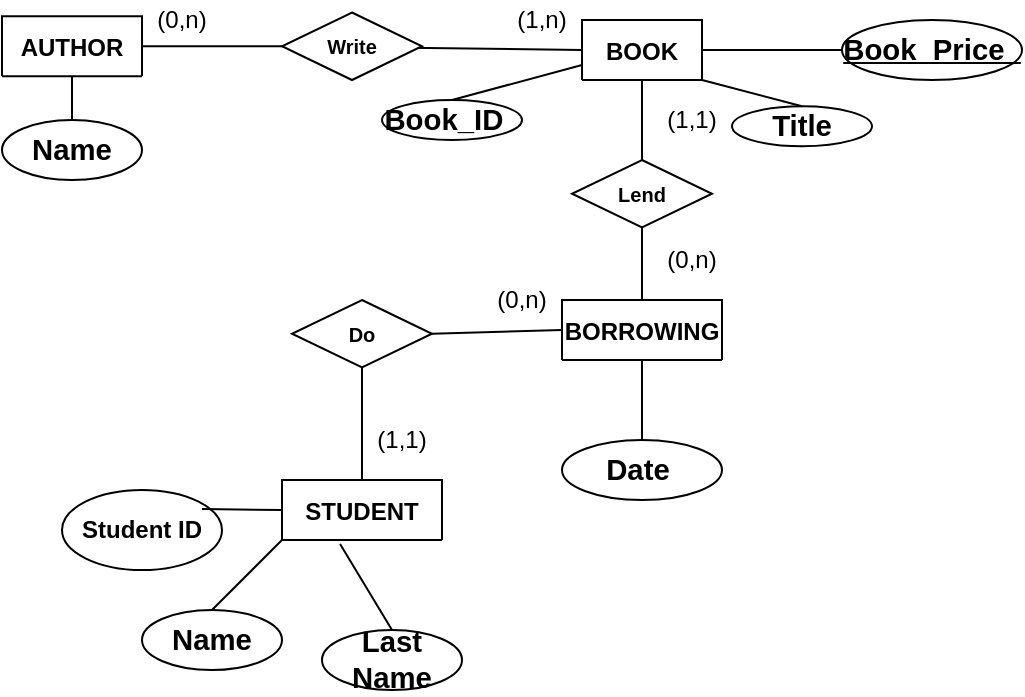 <mxfile version="13.6.5" type="github">
  <diagram id="R2lEEEUBdFMjLlhIrx00" name="Page-1">
    <mxGraphModel dx="1021" dy="529" grid="1" gridSize="10" guides="1" tooltips="1" connect="1" arrows="1" fold="1" page="1" pageScale="1" pageWidth="850" pageHeight="1100" math="0" shadow="0" extFonts="Permanent Marker^https://fonts.googleapis.com/css?family=Permanent+Marker">
      <root>
        <mxCell id="0" />
        <mxCell id="1" parent="0" />
        <mxCell id="3xsbMXdf9IcjFleZPkvN-1" value="&lt;font face=&quot;calibri, sans-serif&quot;&gt;&lt;span style=&quot;font-size: 14.667px&quot;&gt;&lt;b&gt;Name&lt;/b&gt;&lt;/span&gt;&lt;/font&gt;" style="ellipse;whiteSpace=wrap;html=1;align=center;" vertex="1" parent="1">
          <mxGeometry x="130" y="345" width="70" height="30" as="geometry" />
        </mxCell>
        <mxCell id="3xsbMXdf9IcjFleZPkvN-5" value="" style="endArrow=none;html=1;rounded=0;entryX=0;entryY=0.5;entryDx=0;entryDy=0;exitX=0;exitY=0.5;exitDx=0;exitDy=0;" edge="1" parent="1" source="3xsbMXdf9IcjFleZPkvN-41" target="C-vyLk0tnHw3VtMMgP7b-13">
          <mxGeometry relative="1" as="geometry">
            <mxPoint x="75" y="160" as="sourcePoint" />
            <mxPoint x="450" y="199.5" as="targetPoint" />
          </mxGeometry>
        </mxCell>
        <mxCell id="3xsbMXdf9IcjFleZPkvN-7" value="" style="endArrow=none;html=1;rounded=0;entryX=0;entryY=1;entryDx=0;entryDy=0;exitX=0.5;exitY=0;exitDx=0;exitDy=0;" edge="1" parent="1" source="3xsbMXdf9IcjFleZPkvN-1" target="C-vyLk0tnHw3VtMMgP7b-2">
          <mxGeometry relative="1" as="geometry">
            <mxPoint x="470" y="295" as="sourcePoint" />
            <mxPoint x="630" y="295" as="targetPoint" />
          </mxGeometry>
        </mxCell>
        <mxCell id="3xsbMXdf9IcjFleZPkvN-8" value="&lt;font face=&quot;calibri, sans-serif&quot;&gt;&lt;span style=&quot;font-size: 14.667px&quot;&gt;&lt;b&gt;Last Name&lt;/b&gt;&lt;/span&gt;&lt;/font&gt;" style="ellipse;whiteSpace=wrap;html=1;align=center;" vertex="1" parent="1">
          <mxGeometry x="220" y="355" width="70" height="30" as="geometry" />
        </mxCell>
        <mxCell id="3xsbMXdf9IcjFleZPkvN-10" value="" style="endArrow=none;html=1;rounded=0;entryX=0.363;entryY=1.067;entryDx=0;entryDy=0;exitX=0.5;exitY=0;exitDx=0;exitDy=0;entryPerimeter=0;" edge="1" parent="1" source="3xsbMXdf9IcjFleZPkvN-8" target="C-vyLk0tnHw3VtMMgP7b-2">
          <mxGeometry relative="1" as="geometry">
            <mxPoint x="430" y="324.5" as="sourcePoint" />
            <mxPoint x="590" y="324.5" as="targetPoint" />
          </mxGeometry>
        </mxCell>
        <mxCell id="3xsbMXdf9IcjFleZPkvN-22" style="edgeStyle=orthogonalEdgeStyle;rounded=0;orthogonalLoop=1;jettySize=auto;html=1;exitX=0.5;exitY=1;exitDx=0;exitDy=0;" edge="1" parent="1">
          <mxGeometry relative="1" as="geometry">
            <mxPoint x="390" y="310" as="sourcePoint" />
            <mxPoint x="390" y="310" as="targetPoint" />
          </mxGeometry>
        </mxCell>
        <mxCell id="3xsbMXdf9IcjFleZPkvN-24" value="&lt;b&gt;&lt;span lang=&quot;EN-AU&quot; style=&quot;font-size: 11.0pt ; font-family: &amp;#34;calibri&amp;#34; , sans-serif&quot;&gt;Title&lt;/span&gt;&lt;/b&gt;" style="ellipse;whiteSpace=wrap;html=1;align=center;" vertex="1" parent="1">
          <mxGeometry x="425" y="93.13" width="70" height="20" as="geometry" />
        </mxCell>
        <mxCell id="3xsbMXdf9IcjFleZPkvN-25" value="&lt;b&gt;&lt;span lang=&quot;EN-AU&quot; style=&quot;font-size: 11.0pt ; font-family: &amp;#34;calibri&amp;#34; , sans-serif&quot;&gt;Book_ID&amp;nbsp;&amp;nbsp;&lt;/span&gt;&lt;/b&gt;" style="ellipse;whiteSpace=wrap;html=1;align=center;" vertex="1" parent="1">
          <mxGeometry x="250" y="90" width="70" height="20" as="geometry" />
        </mxCell>
        <mxCell id="3xsbMXdf9IcjFleZPkvN-26" value="&lt;b&gt;&lt;span lang=&quot;EN-AU&quot; style=&quot;font-size: 11.0pt ; font-family: &amp;quot;calibri&amp;quot; , sans-serif&quot;&gt;Date&amp;nbsp;&lt;/span&gt;&lt;/b&gt;" style="ellipse;whiteSpace=wrap;html=1;align=center;fontStyle=0;" vertex="1" parent="1">
          <mxGeometry x="340" y="260" width="80" height="30" as="geometry" />
        </mxCell>
        <mxCell id="3xsbMXdf9IcjFleZPkvN-28" value="&lt;b&gt;&lt;span lang=&quot;EN-AU&quot; style=&quot;font-size: 11.0pt ; font-family: &amp;#34;calibri&amp;#34; , sans-serif&quot;&gt;Book_Price&amp;nbsp;&amp;nbsp;&lt;/span&gt;&lt;/b&gt;" style="ellipse;whiteSpace=wrap;html=1;align=center;fontStyle=4;" vertex="1" parent="1">
          <mxGeometry x="480" y="50.01" width="90" height="30" as="geometry" />
        </mxCell>
        <mxCell id="3xsbMXdf9IcjFleZPkvN-34" value="" style="endArrow=none;html=1;rounded=0;exitX=0.5;exitY=0;exitDx=0;exitDy=0;entryX=0;entryY=0.75;entryDx=0;entryDy=0;" edge="1" parent="1" source="3xsbMXdf9IcjFleZPkvN-25" target="C-vyLk0tnHw3VtMMgP7b-13">
          <mxGeometry relative="1" as="geometry">
            <mxPoint x="510" y="150" as="sourcePoint" />
            <mxPoint x="605" y="139" as="targetPoint" />
          </mxGeometry>
        </mxCell>
        <mxCell id="3xsbMXdf9IcjFleZPkvN-35" value="" style="endArrow=none;html=1;rounded=0;entryX=0.5;entryY=0;entryDx=0;entryDy=0;exitX=1;exitY=1;exitDx=0;exitDy=0;" edge="1" parent="1" source="C-vyLk0tnHw3VtMMgP7b-13" target="3xsbMXdf9IcjFleZPkvN-24">
          <mxGeometry relative="1" as="geometry">
            <mxPoint x="305" y="230" as="sourcePoint" />
            <mxPoint x="465" y="230" as="targetPoint" />
          </mxGeometry>
        </mxCell>
        <mxCell id="3xsbMXdf9IcjFleZPkvN-37" value="" style="endArrow=none;html=1;rounded=0;exitX=1;exitY=0.5;exitDx=0;exitDy=0;" edge="1" parent="1" source="C-vyLk0tnHw3VtMMgP7b-13">
          <mxGeometry relative="1" as="geometry">
            <mxPoint x="305" y="230" as="sourcePoint" />
            <mxPoint x="480" y="65" as="targetPoint" />
          </mxGeometry>
        </mxCell>
        <mxCell id="3xsbMXdf9IcjFleZPkvN-39" value="" style="endArrow=none;html=1;rounded=0;entryX=0.5;entryY=0;entryDx=0;entryDy=0;exitX=0.5;exitY=1;exitDx=0;exitDy=0;" edge="1" parent="1" source="3xsbMXdf9IcjFleZPkvN-58" target="3xsbMXdf9IcjFleZPkvN-26">
          <mxGeometry relative="1" as="geometry">
            <mxPoint x="570" y="230" as="sourcePoint" />
            <mxPoint x="755" y="140" as="targetPoint" />
          </mxGeometry>
        </mxCell>
        <mxCell id="3xsbMXdf9IcjFleZPkvN-41" value="&lt;font face=&quot;calibri, sans-serif&quot; style=&quot;font-size: 10px&quot;&gt;&lt;b&gt;Write&lt;/b&gt;&lt;/font&gt;" style="shape=rhombus;perimeter=rhombusPerimeter;whiteSpace=wrap;html=1;align=center;" vertex="1" parent="1">
          <mxGeometry x="200" y="46.26" width="70" height="33.75" as="geometry" />
        </mxCell>
        <mxCell id="3xsbMXdf9IcjFleZPkvN-47" value="" style="endArrow=none;html=1;rounded=0;entryX=0;entryY=0.5;entryDx=0;entryDy=0;exitX=1;exitY=0.5;exitDx=0;exitDy=0;" edge="1" parent="1" source="C-vyLk0tnHw3VtMMgP7b-23" target="3xsbMXdf9IcjFleZPkvN-41">
          <mxGeometry relative="1" as="geometry">
            <mxPoint x="110" y="65" as="sourcePoint" />
            <mxPoint x="240" y="34.5" as="targetPoint" />
          </mxGeometry>
        </mxCell>
        <mxCell id="C-vyLk0tnHw3VtMMgP7b-13" value="BOOK" style="shape=table;startSize=30;container=1;collapsible=1;childLayout=tableLayout;fixedRows=1;rowLines=0;fontStyle=1;align=center;resizeLast=1;fontFamily=Helvetica;" parent="1" vertex="1" collapsed="1">
          <mxGeometry x="350" y="50" width="60" height="30" as="geometry">
            <mxRectangle x="450" y="280" width="250" height="130" as="alternateBounds" />
          </mxGeometry>
        </mxCell>
        <mxCell id="C-vyLk0tnHw3VtMMgP7b-14" value="" style="shape=partialRectangle;collapsible=0;dropTarget=0;pointerEvents=0;fillColor=none;points=[[0,0.5],[1,0.5]];portConstraint=eastwest;top=0;left=0;right=0;bottom=1;" parent="C-vyLk0tnHw3VtMMgP7b-13" vertex="1">
          <mxGeometry y="30" width="250" height="30" as="geometry" />
        </mxCell>
        <mxCell id="C-vyLk0tnHw3VtMMgP7b-15" value="PK" style="shape=partialRectangle;overflow=hidden;connectable=0;fillColor=none;top=0;left=0;bottom=0;right=0;fontStyle=1;" parent="C-vyLk0tnHw3VtMMgP7b-14" vertex="1">
          <mxGeometry width="30" height="30" as="geometry" />
        </mxCell>
        <mxCell id="C-vyLk0tnHw3VtMMgP7b-16" value="shipment_id int NOT NULL " style="shape=partialRectangle;overflow=hidden;connectable=0;fillColor=none;top=0;left=0;bottom=0;right=0;align=left;spacingLeft=6;fontStyle=5;" parent="C-vyLk0tnHw3VtMMgP7b-14" vertex="1">
          <mxGeometry x="30" width="220" height="30" as="geometry" />
        </mxCell>
        <mxCell id="C-vyLk0tnHw3VtMMgP7b-17" value="" style="shape=partialRectangle;collapsible=0;dropTarget=0;pointerEvents=0;fillColor=none;points=[[0,0.5],[1,0.5]];portConstraint=eastwest;top=0;left=0;right=0;bottom=0;" parent="C-vyLk0tnHw3VtMMgP7b-13" vertex="1">
          <mxGeometry y="60" width="250" height="30" as="geometry" />
        </mxCell>
        <mxCell id="C-vyLk0tnHw3VtMMgP7b-18" value="FK1" style="shape=partialRectangle;overflow=hidden;connectable=0;fillColor=none;top=0;left=0;bottom=0;right=0;" parent="C-vyLk0tnHw3VtMMgP7b-17" vertex="1">
          <mxGeometry width="30" height="30" as="geometry" />
        </mxCell>
        <mxCell id="C-vyLk0tnHw3VtMMgP7b-19" value="order_id int NOT NULL" style="shape=partialRectangle;overflow=hidden;connectable=0;fillColor=none;top=0;left=0;bottom=0;right=0;align=left;spacingLeft=6;" parent="C-vyLk0tnHw3VtMMgP7b-17" vertex="1">
          <mxGeometry x="30" width="220" height="30" as="geometry" />
        </mxCell>
        <mxCell id="C-vyLk0tnHw3VtMMgP7b-20" value="" style="shape=partialRectangle;collapsible=0;dropTarget=0;pointerEvents=0;fillColor=none;points=[[0,0.5],[1,0.5]];portConstraint=eastwest;top=0;left=0;right=0;bottom=0;" parent="C-vyLk0tnHw3VtMMgP7b-13" vertex="1">
          <mxGeometry y="90" width="250" height="30" as="geometry" />
        </mxCell>
        <mxCell id="C-vyLk0tnHw3VtMMgP7b-21" value="" style="shape=partialRectangle;overflow=hidden;connectable=0;fillColor=none;top=0;left=0;bottom=0;right=0;" parent="C-vyLk0tnHw3VtMMgP7b-20" vertex="1">
          <mxGeometry width="30" height="30" as="geometry" />
        </mxCell>
        <mxCell id="C-vyLk0tnHw3VtMMgP7b-22" value="shipment_date date NOT NULL" style="shape=partialRectangle;overflow=hidden;connectable=0;fillColor=none;top=0;left=0;bottom=0;right=0;align=left;spacingLeft=6;" parent="C-vyLk0tnHw3VtMMgP7b-20" vertex="1">
          <mxGeometry x="30" width="220" height="30" as="geometry" />
        </mxCell>
        <mxCell id="3xsbMXdf9IcjFleZPkvN-52" value="&lt;b&gt;Student ID&lt;/b&gt;" style="ellipse;whiteSpace=wrap;html=1;align=center;fontStyle=0;fontFamily=Helvetica;" vertex="1" parent="1">
          <mxGeometry x="90" y="285" width="80" height="40" as="geometry" />
        </mxCell>
        <mxCell id="C-vyLk0tnHw3VtMMgP7b-23" value="AUTHOR" style="shape=table;startSize=30;container=1;collapsible=1;childLayout=tableLayout;fixedRows=1;rowLines=0;fontStyle=1;align=center;resizeLast=1;" parent="1" vertex="1" collapsed="1">
          <mxGeometry x="60" y="48.13" width="70" height="30" as="geometry">
            <mxRectangle x="120" y="120" width="250" height="100" as="alternateBounds" />
          </mxGeometry>
        </mxCell>
        <mxCell id="C-vyLk0tnHw3VtMMgP7b-24" value="" style="shape=partialRectangle;collapsible=0;dropTarget=0;pointerEvents=0;fillColor=none;points=[[0,0.5],[1,0.5]];portConstraint=eastwest;top=0;left=0;right=0;bottom=1;" parent="C-vyLk0tnHw3VtMMgP7b-23" vertex="1">
          <mxGeometry y="30" width="250" height="30" as="geometry" />
        </mxCell>
        <mxCell id="C-vyLk0tnHw3VtMMgP7b-25" value="PK" style="shape=partialRectangle;overflow=hidden;connectable=0;fillColor=none;top=0;left=0;bottom=0;right=0;fontStyle=1;" parent="C-vyLk0tnHw3VtMMgP7b-24" vertex="1">
          <mxGeometry width="30" height="30" as="geometry" />
        </mxCell>
        <mxCell id="C-vyLk0tnHw3VtMMgP7b-26" value="customer_id int NOT NULL " style="shape=partialRectangle;overflow=hidden;connectable=0;fillColor=none;top=0;left=0;bottom=0;right=0;align=left;spacingLeft=6;fontStyle=5;" parent="C-vyLk0tnHw3VtMMgP7b-24" vertex="1">
          <mxGeometry x="30" width="220" height="30" as="geometry" />
        </mxCell>
        <mxCell id="C-vyLk0tnHw3VtMMgP7b-27" value="" style="shape=partialRectangle;collapsible=0;dropTarget=0;pointerEvents=0;fillColor=none;points=[[0,0.5],[1,0.5]];portConstraint=eastwest;top=0;left=0;right=0;bottom=0;" parent="C-vyLk0tnHw3VtMMgP7b-23" vertex="1">
          <mxGeometry y="60" width="250" height="30" as="geometry" />
        </mxCell>
        <mxCell id="C-vyLk0tnHw3VtMMgP7b-28" value="" style="shape=partialRectangle;overflow=hidden;connectable=0;fillColor=none;top=0;left=0;bottom=0;right=0;" parent="C-vyLk0tnHw3VtMMgP7b-27" vertex="1">
          <mxGeometry width="30" height="30" as="geometry" />
        </mxCell>
        <mxCell id="C-vyLk0tnHw3VtMMgP7b-29" value="customer_name char(50) NOT NULL" style="shape=partialRectangle;overflow=hidden;connectable=0;fillColor=none;top=0;left=0;bottom=0;right=0;align=left;spacingLeft=6;" parent="C-vyLk0tnHw3VtMMgP7b-27" vertex="1">
          <mxGeometry x="30" width="220" height="30" as="geometry" />
        </mxCell>
        <mxCell id="3xsbMXdf9IcjFleZPkvN-53" value="&lt;font face=&quot;calibri, sans-serif&quot;&gt;&lt;span style=&quot;font-size: 14.667px&quot;&gt;&lt;b&gt;Name&lt;/b&gt;&lt;/span&gt;&lt;/font&gt;" style="ellipse;whiteSpace=wrap;html=1;align=center;" vertex="1" parent="1">
          <mxGeometry x="60" y="100" width="70" height="30" as="geometry" />
        </mxCell>
        <mxCell id="3xsbMXdf9IcjFleZPkvN-54" value="" style="endArrow=none;html=1;rounded=0;fontFamily=Helvetica;exitX=0.5;exitY=0;exitDx=0;exitDy=0;entryX=0.5;entryY=1;entryDx=0;entryDy=0;" edge="1" parent="1" source="3xsbMXdf9IcjFleZPkvN-53" target="C-vyLk0tnHw3VtMMgP7b-23">
          <mxGeometry relative="1" as="geometry">
            <mxPoint x="130" y="160" as="sourcePoint" />
            <mxPoint x="290" y="160" as="targetPoint" />
          </mxGeometry>
        </mxCell>
        <mxCell id="3xsbMXdf9IcjFleZPkvN-81" value="" style="endArrow=none;html=1;rounded=0;fontFamily=Helvetica;entryX=0;entryY=0.5;entryDx=0;entryDy=0;" edge="1" parent="1" target="C-vyLk0tnHw3VtMMgP7b-2">
          <mxGeometry relative="1" as="geometry">
            <mxPoint x="160" y="294.5" as="sourcePoint" />
            <mxPoint x="320" y="294.5" as="targetPoint" />
          </mxGeometry>
        </mxCell>
        <mxCell id="3xsbMXdf9IcjFleZPkvN-86" value="" style="endArrow=none;html=1;rounded=0;exitX=0.5;exitY=1;exitDx=0;exitDy=0;" edge="1" parent="1" source="C-vyLk0tnHw3VtMMgP7b-13">
          <mxGeometry relative="1" as="geometry">
            <mxPoint x="150" y="83.13" as="sourcePoint" />
            <mxPoint x="380" y="120" as="targetPoint" />
          </mxGeometry>
        </mxCell>
        <mxCell id="3xsbMXdf9IcjFleZPkvN-87" value="&lt;font face=&quot;calibri, sans-serif&quot;&gt;&lt;span style=&quot;font-size: 10px&quot;&gt;&lt;b&gt;Lend&lt;/b&gt;&lt;/span&gt;&lt;/font&gt;" style="shape=rhombus;perimeter=rhombusPerimeter;whiteSpace=wrap;html=1;align=center;" vertex="1" parent="1">
          <mxGeometry x="345" y="120" width="70" height="33.75" as="geometry" />
        </mxCell>
        <mxCell id="3xsbMXdf9IcjFleZPkvN-88" value="" style="endArrow=none;html=1;rounded=0;entryX=0.5;entryY=0;entryDx=0;entryDy=0;exitX=0.5;exitY=1;exitDx=0;exitDy=0;" edge="1" parent="1" source="3xsbMXdf9IcjFleZPkvN-87" target="3xsbMXdf9IcjFleZPkvN-58">
          <mxGeometry relative="1" as="geometry">
            <mxPoint x="380" y="150" as="sourcePoint" />
            <mxPoint x="450" y="160.005" as="targetPoint" />
          </mxGeometry>
        </mxCell>
        <mxCell id="3xsbMXdf9IcjFleZPkvN-58" value="BORROWING" style="shape=table;startSize=30;container=1;collapsible=1;childLayout=tableLayout;fixedRows=1;rowLines=0;fontStyle=1;align=center;resizeLast=1;" vertex="1" collapsed="1" parent="1">
          <mxGeometry x="340" y="190" width="80" height="30" as="geometry">
            <mxRectangle x="440" y="110" width="250" height="110" as="alternateBounds" />
          </mxGeometry>
        </mxCell>
        <mxCell id="3xsbMXdf9IcjFleZPkvN-59" value="" style="shape=partialRectangle;collapsible=0;dropTarget=0;pointerEvents=0;fillColor=none;points=[[0,0.5],[1,0.5]];portConstraint=eastwest;top=0;left=0;right=0;bottom=1;" vertex="1" parent="3xsbMXdf9IcjFleZPkvN-58">
          <mxGeometry y="30" width="250" height="20" as="geometry" />
        </mxCell>
        <mxCell id="3xsbMXdf9IcjFleZPkvN-60" value="PK" style="shape=partialRectangle;overflow=hidden;connectable=0;fillColor=none;top=0;left=0;bottom=0;right=0;fontStyle=1;" vertex="1" parent="3xsbMXdf9IcjFleZPkvN-59">
          <mxGeometry width="30" height="20" as="geometry" />
        </mxCell>
        <mxCell id="3xsbMXdf9IcjFleZPkvN-61" value="" style="shape=partialRectangle;overflow=hidden;connectable=0;fillColor=none;top=0;left=0;bottom=0;right=0;align=left;spacingLeft=6;fontStyle=5;" vertex="1" parent="3xsbMXdf9IcjFleZPkvN-59">
          <mxGeometry x="30" width="220" height="20" as="geometry" />
        </mxCell>
        <mxCell id="3xsbMXdf9IcjFleZPkvN-62" value="" style="shape=partialRectangle;collapsible=0;dropTarget=0;pointerEvents=0;fillColor=none;points=[[0,0.5],[1,0.5]];portConstraint=eastwest;top=0;left=0;right=0;bottom=0;" vertex="1" parent="3xsbMXdf9IcjFleZPkvN-58">
          <mxGeometry y="50" width="250" height="30" as="geometry" />
        </mxCell>
        <mxCell id="3xsbMXdf9IcjFleZPkvN-63" value="FK1" style="shape=partialRectangle;overflow=hidden;connectable=0;fillColor=none;top=0;left=0;bottom=0;right=0;" vertex="1" parent="3xsbMXdf9IcjFleZPkvN-62">
          <mxGeometry width="30" height="30" as="geometry" />
        </mxCell>
        <mxCell id="3xsbMXdf9IcjFleZPkvN-64" value="" style="shape=partialRectangle;overflow=hidden;connectable=0;fillColor=none;top=0;left=0;bottom=0;right=0;align=left;spacingLeft=6;" vertex="1" parent="3xsbMXdf9IcjFleZPkvN-62">
          <mxGeometry x="30" width="220" height="30" as="geometry" />
        </mxCell>
        <mxCell id="3xsbMXdf9IcjFleZPkvN-65" value="" style="shape=partialRectangle;collapsible=0;dropTarget=0;pointerEvents=0;fillColor=none;points=[[0,0.5],[1,0.5]];portConstraint=eastwest;top=0;left=0;right=0;bottom=0;" vertex="1" parent="3xsbMXdf9IcjFleZPkvN-58">
          <mxGeometry y="80" width="250" height="30" as="geometry" />
        </mxCell>
        <mxCell id="3xsbMXdf9IcjFleZPkvN-66" value="" style="shape=partialRectangle;overflow=hidden;connectable=0;fillColor=none;top=0;left=0;bottom=0;right=0;" vertex="1" parent="3xsbMXdf9IcjFleZPkvN-65">
          <mxGeometry width="30" height="30" as="geometry" />
        </mxCell>
        <mxCell id="3xsbMXdf9IcjFleZPkvN-67" value="" style="shape=partialRectangle;overflow=hidden;connectable=0;fillColor=none;top=0;left=0;bottom=0;right=0;align=left;spacingLeft=6;" vertex="1" parent="3xsbMXdf9IcjFleZPkvN-65">
          <mxGeometry x="30" width="220" height="30" as="geometry" />
        </mxCell>
        <mxCell id="C-vyLk0tnHw3VtMMgP7b-2" value="STUDENT" style="shape=table;startSize=30;container=1;collapsible=1;childLayout=tableLayout;fixedRows=1;rowLines=0;fontStyle=1;align=center;resizeLast=1;" parent="1" vertex="1" collapsed="1">
          <mxGeometry x="200" y="280" width="80" height="30" as="geometry">
            <mxRectangle x="440" y="110" width="250" height="110" as="alternateBounds" />
          </mxGeometry>
        </mxCell>
        <mxCell id="C-vyLk0tnHw3VtMMgP7b-3" value="" style="shape=partialRectangle;collapsible=0;dropTarget=0;pointerEvents=0;fillColor=none;points=[[0,0.5],[1,0.5]];portConstraint=eastwest;top=0;left=0;right=0;bottom=1;" parent="C-vyLk0tnHw3VtMMgP7b-2" vertex="1">
          <mxGeometry y="30" width="250" height="20" as="geometry" />
        </mxCell>
        <mxCell id="C-vyLk0tnHw3VtMMgP7b-4" value="PK" style="shape=partialRectangle;overflow=hidden;connectable=0;fillColor=none;top=0;left=0;bottom=0;right=0;fontStyle=1;" parent="C-vyLk0tnHw3VtMMgP7b-3" vertex="1">
          <mxGeometry width="30" height="20" as="geometry" />
        </mxCell>
        <mxCell id="C-vyLk0tnHw3VtMMgP7b-5" value="" style="shape=partialRectangle;overflow=hidden;connectable=0;fillColor=none;top=0;left=0;bottom=0;right=0;align=left;spacingLeft=6;fontStyle=5;" parent="C-vyLk0tnHw3VtMMgP7b-3" vertex="1">
          <mxGeometry x="30" width="220" height="20" as="geometry" />
        </mxCell>
        <mxCell id="C-vyLk0tnHw3VtMMgP7b-6" value="" style="shape=partialRectangle;collapsible=0;dropTarget=0;pointerEvents=0;fillColor=none;points=[[0,0.5],[1,0.5]];portConstraint=eastwest;top=0;left=0;right=0;bottom=0;" parent="C-vyLk0tnHw3VtMMgP7b-2" vertex="1">
          <mxGeometry y="50" width="250" height="30" as="geometry" />
        </mxCell>
        <mxCell id="C-vyLk0tnHw3VtMMgP7b-7" value="FK1" style="shape=partialRectangle;overflow=hidden;connectable=0;fillColor=none;top=0;left=0;bottom=0;right=0;" parent="C-vyLk0tnHw3VtMMgP7b-6" vertex="1">
          <mxGeometry width="30" height="30" as="geometry" />
        </mxCell>
        <mxCell id="C-vyLk0tnHw3VtMMgP7b-8" value="" style="shape=partialRectangle;overflow=hidden;connectable=0;fillColor=none;top=0;left=0;bottom=0;right=0;align=left;spacingLeft=6;" parent="C-vyLk0tnHw3VtMMgP7b-6" vertex="1">
          <mxGeometry x="30" width="220" height="30" as="geometry" />
        </mxCell>
        <mxCell id="C-vyLk0tnHw3VtMMgP7b-9" value="" style="shape=partialRectangle;collapsible=0;dropTarget=0;pointerEvents=0;fillColor=none;points=[[0,0.5],[1,0.5]];portConstraint=eastwest;top=0;left=0;right=0;bottom=0;" parent="C-vyLk0tnHw3VtMMgP7b-2" vertex="1">
          <mxGeometry y="80" width="250" height="30" as="geometry" />
        </mxCell>
        <mxCell id="C-vyLk0tnHw3VtMMgP7b-10" value="" style="shape=partialRectangle;overflow=hidden;connectable=0;fillColor=none;top=0;left=0;bottom=0;right=0;" parent="C-vyLk0tnHw3VtMMgP7b-9" vertex="1">
          <mxGeometry width="30" height="30" as="geometry" />
        </mxCell>
        <mxCell id="C-vyLk0tnHw3VtMMgP7b-11" value="" style="shape=partialRectangle;overflow=hidden;connectable=0;fillColor=none;top=0;left=0;bottom=0;right=0;align=left;spacingLeft=6;" parent="C-vyLk0tnHw3VtMMgP7b-9" vertex="1">
          <mxGeometry x="30" width="220" height="30" as="geometry" />
        </mxCell>
        <mxCell id="3xsbMXdf9IcjFleZPkvN-89" value="" style="endArrow=none;html=1;rounded=0;entryX=0;entryY=0.5;entryDx=0;entryDy=0;exitX=1;exitY=0.5;exitDx=0;exitDy=0;" edge="1" parent="1" source="3xsbMXdf9IcjFleZPkvN-90" target="3xsbMXdf9IcjFleZPkvN-58">
          <mxGeometry relative="1" as="geometry">
            <mxPoint x="70" y="339.99" as="sourcePoint" />
            <mxPoint x="345" y="244.99" as="targetPoint" />
          </mxGeometry>
        </mxCell>
        <mxCell id="3xsbMXdf9IcjFleZPkvN-90" value="&lt;font face=&quot;calibri, sans-serif&quot; style=&quot;font-size: 10px&quot;&gt;&lt;b&gt;Do&lt;/b&gt;&lt;/font&gt;" style="shape=rhombus;perimeter=rhombusPerimeter;whiteSpace=wrap;html=1;align=center;" vertex="1" parent="1">
          <mxGeometry x="205" y="190" width="70" height="33.75" as="geometry" />
        </mxCell>
        <mxCell id="3xsbMXdf9IcjFleZPkvN-91" value="" style="endArrow=none;html=1;rounded=0;entryX=0.5;entryY=1;entryDx=0;entryDy=0;" edge="1" parent="1" target="3xsbMXdf9IcjFleZPkvN-90" source="C-vyLk0tnHw3VtMMgP7b-2">
          <mxGeometry relative="1" as="geometry">
            <mxPoint x="240" y="270" as="sourcePoint" />
            <mxPoint x="235" y="214.49" as="targetPoint" />
          </mxGeometry>
        </mxCell>
        <mxCell id="3xsbMXdf9IcjFleZPkvN-92" value="(0,n)" style="text;html=1;strokeColor=none;fillColor=none;align=center;verticalAlign=middle;whiteSpace=wrap;rounded=0;fontFamily=Helvetica;" vertex="1" parent="1">
          <mxGeometry x="130" y="40" width="40" height="20" as="geometry" />
        </mxCell>
        <mxCell id="3xsbMXdf9IcjFleZPkvN-93" value="(1,n)" style="text;html=1;strokeColor=none;fillColor=none;align=center;verticalAlign=middle;whiteSpace=wrap;rounded=0;fontFamily=Helvetica;" vertex="1" parent="1">
          <mxGeometry x="310" y="40" width="40" height="20" as="geometry" />
        </mxCell>
        <mxCell id="3xsbMXdf9IcjFleZPkvN-95" value="(0,n)" style="text;html=1;strokeColor=none;fillColor=none;align=center;verticalAlign=middle;whiteSpace=wrap;rounded=0;fontFamily=Helvetica;" vertex="1" parent="1">
          <mxGeometry x="385" y="160" width="40" height="20" as="geometry" />
        </mxCell>
        <mxCell id="3xsbMXdf9IcjFleZPkvN-96" value="(1,1)" style="text;html=1;strokeColor=none;fillColor=none;align=center;verticalAlign=middle;whiteSpace=wrap;rounded=0;fontFamily=Helvetica;" vertex="1" parent="1">
          <mxGeometry x="385" y="90" width="40" height="20" as="geometry" />
        </mxCell>
        <mxCell id="3xsbMXdf9IcjFleZPkvN-98" value="(0,n)" style="text;html=1;strokeColor=none;fillColor=none;align=center;verticalAlign=middle;whiteSpace=wrap;rounded=0;fontFamily=Helvetica;" vertex="1" parent="1">
          <mxGeometry x="300" y="180" width="40" height="20" as="geometry" />
        </mxCell>
        <mxCell id="3xsbMXdf9IcjFleZPkvN-99" value="(1,1)" style="text;html=1;strokeColor=none;fillColor=none;align=center;verticalAlign=middle;whiteSpace=wrap;rounded=0;fontFamily=Helvetica;" vertex="1" parent="1">
          <mxGeometry x="240" y="250" width="40" height="20" as="geometry" />
        </mxCell>
      </root>
    </mxGraphModel>
  </diagram>
</mxfile>
